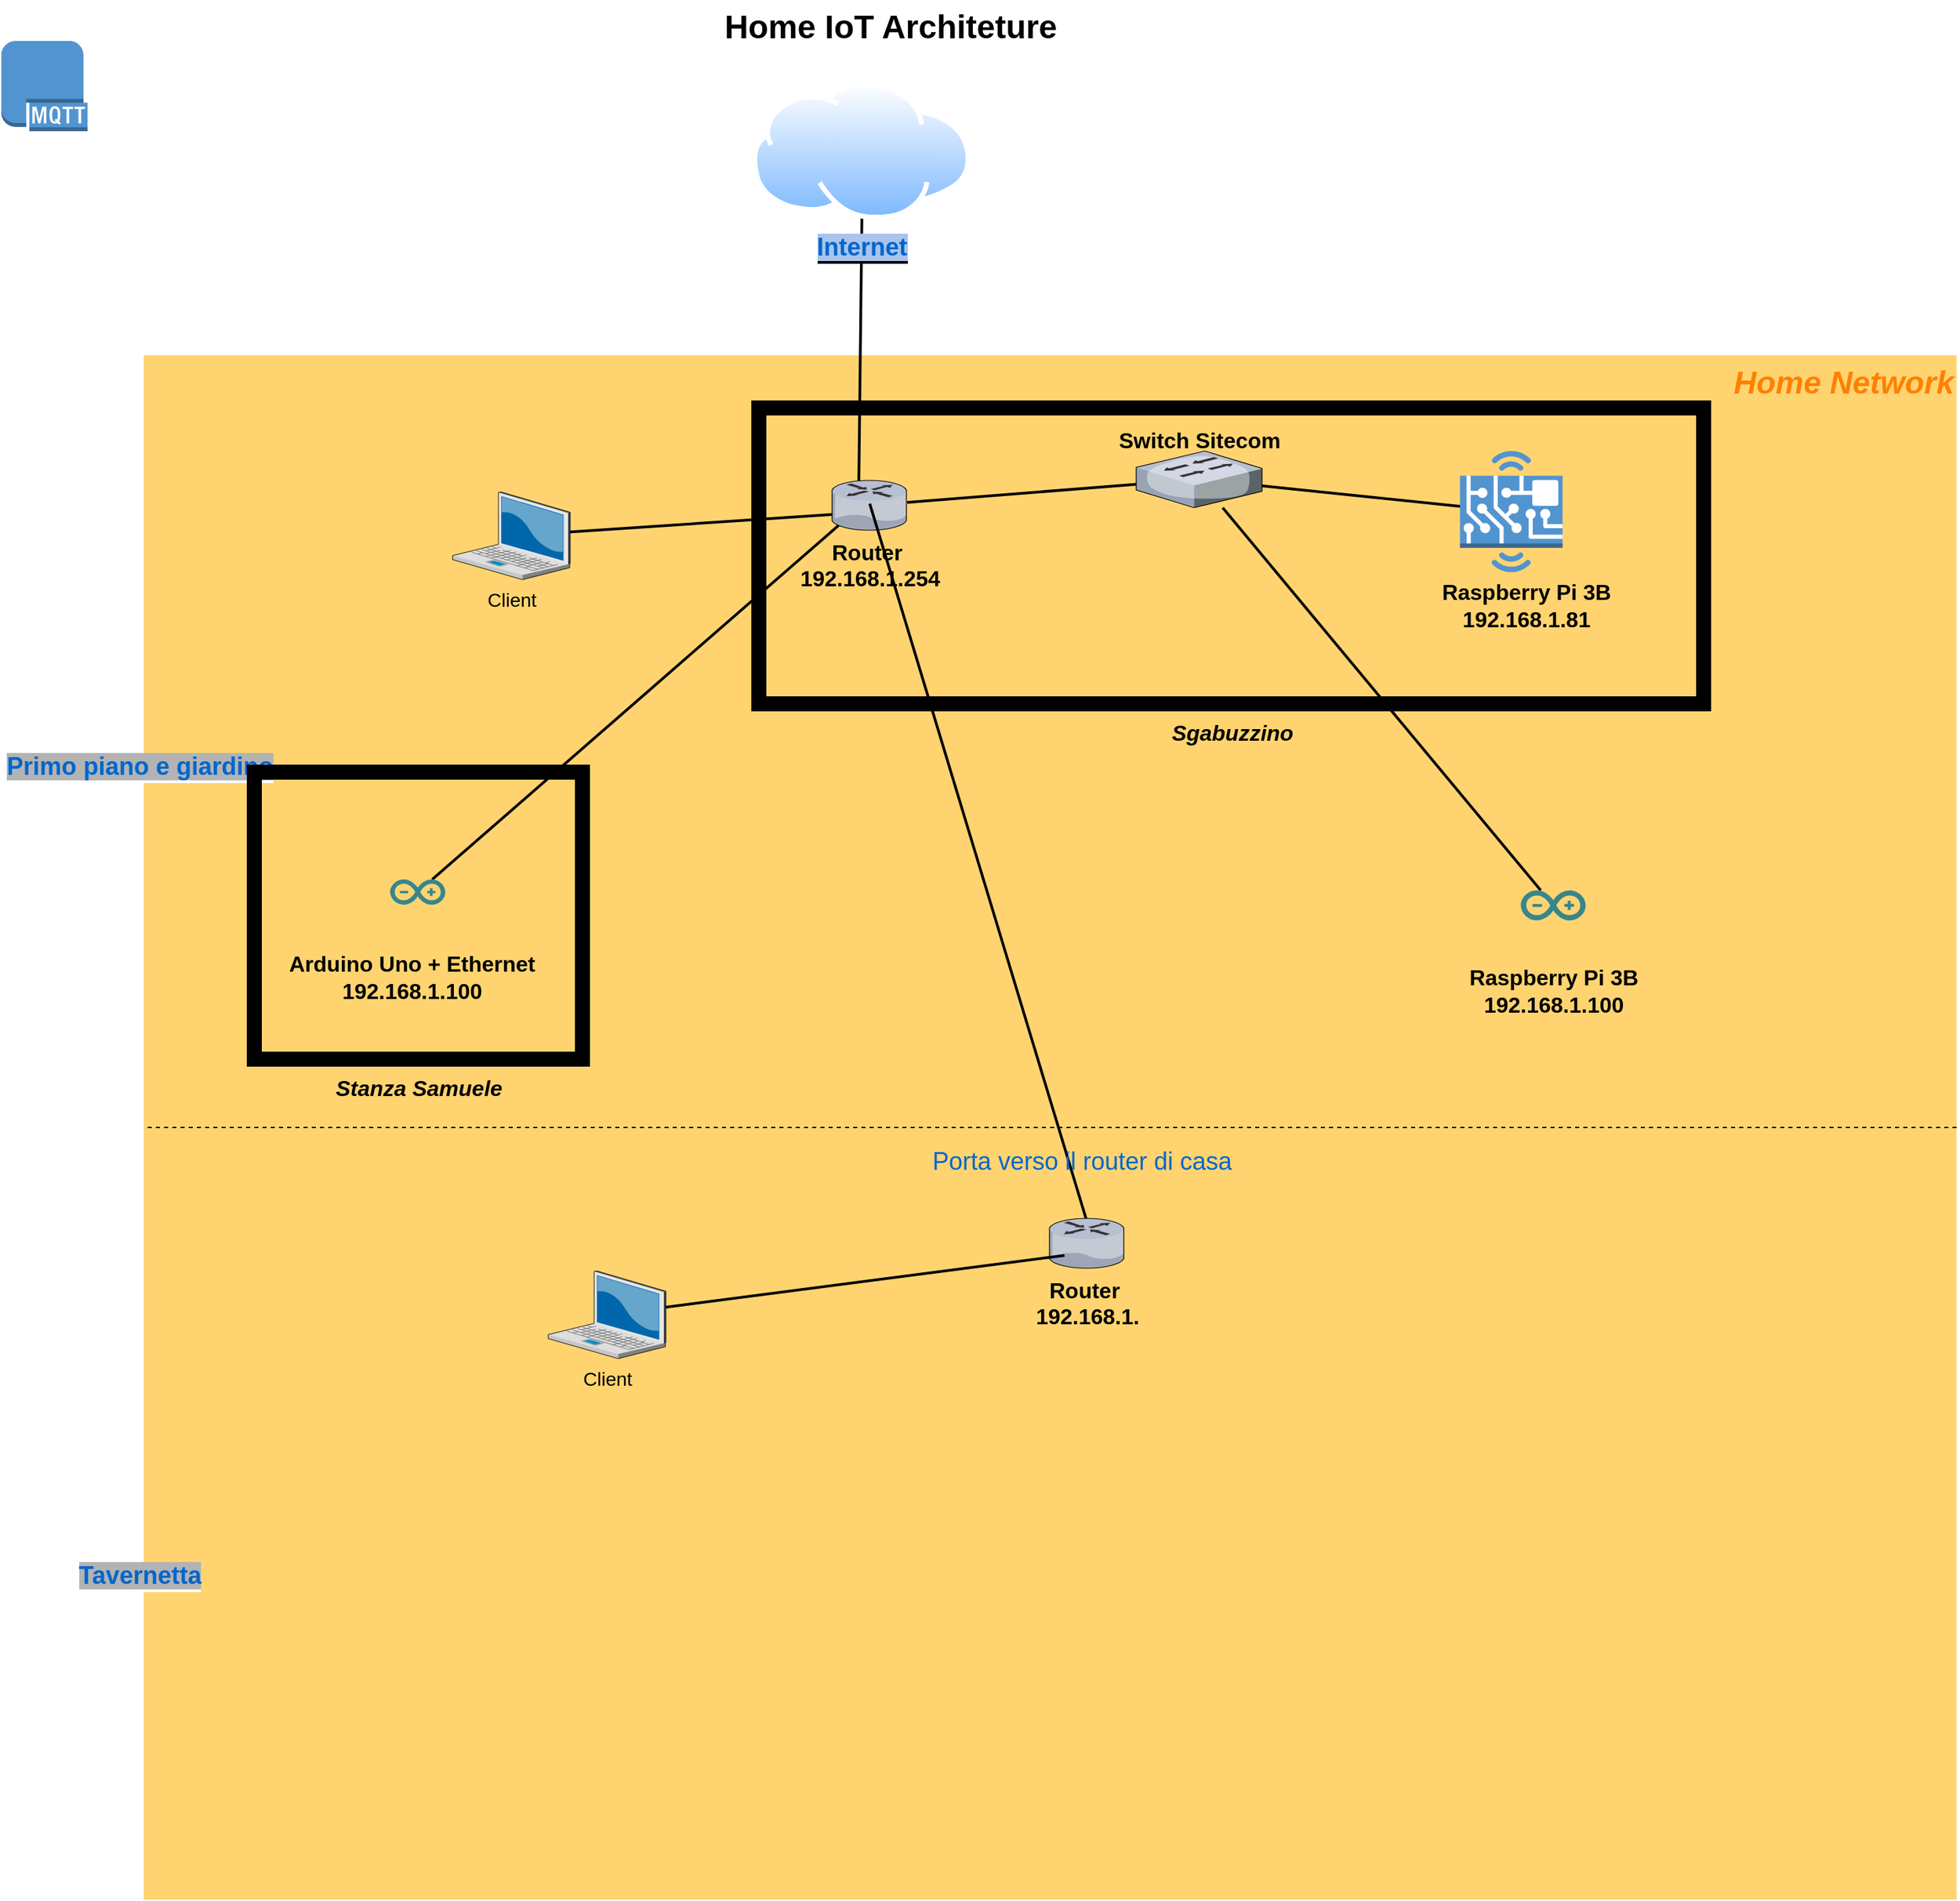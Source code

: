 <mxfile version="20.8.5" type="github">
  <diagram name="Page-1" id="e3a06f82-3646-2815-327d-82caf3d4e204">
    <mxGraphModel dx="2607" dy="1375" grid="1" gridSize="10" guides="1" tooltips="1" connect="1" arrows="1" fold="1" page="1" pageScale="1.5" pageWidth="1169" pageHeight="826" background="none" math="0" shadow="0">
      <root>
        <mxCell id="0" style=";html=1;" />
        <mxCell id="1" style=";html=1;" parent="0" />
        <mxCell id="JWaV_-7sBsLBWSCKmQxA-106" value="" style="group" vertex="1" connectable="0" parent="1">
          <mxGeometry x="210" y="310" width="1350" height="1130" as="geometry" />
        </mxCell>
        <mxCell id="JWaV_-7sBsLBWSCKmQxA-105" value="" style="group;movable=1;resizable=1;rotatable=1;deletable=1;editable=1;connectable=1;" vertex="1" connectable="0" parent="JWaV_-7sBsLBWSCKmQxA-106">
          <mxGeometry width="1350" height="1130" as="geometry" />
        </mxCell>
        <mxCell id="6a7d8f32e03d9370-57" value="&lt;div style=&quot;&quot;&gt;&lt;span style=&quot;background-color: initial;&quot;&gt;&lt;font style=&quot;font-size: 23px;&quot; color=&quot;#ff8000&quot;&gt;&lt;b&gt;&lt;i&gt;Home Network&lt;/i&gt;&lt;/b&gt;&lt;/font&gt;&lt;/span&gt;&lt;/div&gt;" style="whiteSpace=wrap;html=1;fillColor=#FFD470;gradientColor=none;fontSize=14;strokeColor=none;verticalAlign=top;align=right;" parent="JWaV_-7sBsLBWSCKmQxA-105" vertex="1">
          <mxGeometry x="24.107" width="1325.893" height="1130" as="geometry" />
        </mxCell>
        <mxCell id="JWaV_-7sBsLBWSCKmQxA-92" value="&lt;font color=&quot;#0066cc&quot; style=&quot;font-size: 18px; background-color: rgb(179, 179, 179);&quot;&gt;&lt;b style=&quot;&quot;&gt;Primo piano e giardino&lt;/b&gt;&lt;/font&gt;" style="shape=image;html=1;verticalAlign=top;verticalLabelPosition=bottom;labelBackgroundColor=#ffffff;imageAspect=0;aspect=fixed;image=https://cdn1.iconfinder.com/data/icons/material-core/20/home-128.png;fontSize=9;fontColor=#B5739D;" vertex="1" parent="JWaV_-7sBsLBWSCKmQxA-105">
          <mxGeometry y="241.586" width="42.292" height="42.292" as="geometry" />
        </mxCell>
        <mxCell id="JWaV_-7sBsLBWSCKmQxA-96" value="" style="endArrow=none;dashed=1;html=1;rounded=0;fontSize=9;fontColor=#B5739D;exitX=1;exitY=0.5;exitDx=0;exitDy=0;entryX=0;entryY=0.5;entryDx=0;entryDy=0;" edge="1" parent="JWaV_-7sBsLBWSCKmQxA-105" source="6a7d8f32e03d9370-57" target="6a7d8f32e03d9370-57">
          <mxGeometry width="50" height="50" relative="1" as="geometry">
            <mxPoint x="747.321" y="467.586" as="sourcePoint" />
            <mxPoint x="787.5" y="428.621" as="targetPoint" />
          </mxGeometry>
        </mxCell>
        <mxCell id="JWaV_-7sBsLBWSCKmQxA-108" value="Client" style="verticalLabelPosition=bottom;aspect=fixed;html=1;verticalAlign=top;strokeColor=none;shape=mxgraph.citrix.laptop_2;fillColor=#66B2FF;gradientColor=#0066CC;fontSize=14;" vertex="1" parent="JWaV_-7sBsLBWSCKmQxA-105">
          <mxGeometry x="320" y="670" width="86" height="64.13" as="geometry" />
        </mxCell>
        <mxCell id="JWaV_-7sBsLBWSCKmQxA-98" value="&lt;font color=&quot;#0066cc&quot; style=&quot;font-size: 18px; background-color: rgb(179, 179, 179);&quot;&gt;&lt;b style=&quot;&quot;&gt;Tavernetta&lt;/b&gt;&lt;/font&gt;" style="shape=image;html=1;verticalAlign=top;verticalLabelPosition=bottom;labelBackgroundColor=#ffffff;imageAspect=0;aspect=fixed;image=https://cdn1.iconfinder.com/data/icons/material-core/20/home-128.png;fontSize=9;fontColor=#B5739D;movable=1;resizable=1;rotatable=1;deletable=1;editable=1;connectable=1;" vertex="1" parent="JWaV_-7sBsLBWSCKmQxA-106">
          <mxGeometry y="833.862" width="42.292" height="42.292" as="geometry" />
        </mxCell>
        <mxCell id="6a7d8f32e03d9370-35" style="edgeStyle=none;rounded=0;html=1;startSize=10;endSize=10;jettySize=auto;orthogonalLoop=1;fontSize=14;endArrow=none;endFill=0;strokeWidth=2;entryX=0.059;entryY=0.678;entryDx=0;entryDy=0;entryPerimeter=0;" parent="1" source="6a7d8f32e03d9370-2" target="6a7d8f32e03d9370-13" edge="1">
          <mxGeometry relative="1" as="geometry">
            <mxPoint x="487" y="713.32" as="targetPoint" />
          </mxGeometry>
        </mxCell>
        <mxCell id="6a7d8f32e03d9370-2" value="Client" style="verticalLabelPosition=bottom;aspect=fixed;html=1;verticalAlign=top;strokeColor=none;shape=mxgraph.citrix.laptop_2;fillColor=#66B2FF;gradientColor=#0066CC;fontSize=14;" parent="1" vertex="1">
          <mxGeometry x="460" y="410" width="86" height="64.13" as="geometry" />
        </mxCell>
        <mxCell id="6a7d8f32e03d9370-62" value="Home IoT Architeture" style="text;strokeColor=none;fillColor=none;html=1;fontSize=24;fontStyle=1;verticalAlign=middle;align=center;" parent="1" vertex="1">
          <mxGeometry x="349" y="50" width="861" height="40" as="geometry" />
        </mxCell>
        <mxCell id="B9Zo2BwohG0ni2MZEKjd-18" style="edgeStyle=none;rounded=0;html=1;startSize=10;endSize=10;jettySize=auto;orthogonalLoop=1;fontSize=14;endArrow=none;endFill=0;strokeWidth=2;entryX=0.355;entryY=0.256;entryDx=0;entryDy=0;entryPerimeter=0;exitX=0.503;exitY=0.893;exitDx=0;exitDy=0;exitPerimeter=0;" parent="1" source="B9Zo2BwohG0ni2MZEKjd-16" target="6a7d8f32e03d9370-13" edge="1">
          <mxGeometry relative="1" as="geometry">
            <mxPoint x="606" y="461.709" as="sourcePoint" />
            <mxPoint x="753.245" y="356.247" as="targetPoint" />
          </mxGeometry>
        </mxCell>
        <mxCell id="B9Zo2BwohG0ni2MZEKjd-16" value="&lt;span style=&quot;background-color: rgb(169, 196, 235);&quot;&gt;&lt;font color=&quot;#0066cc&quot;&gt;&lt;b&gt;Internet&lt;/b&gt;&lt;/font&gt;&lt;/span&gt;" style="aspect=fixed;perimeter=ellipsePerimeter;html=1;align=center;shadow=0;dashed=0;spacingTop=3;image;image=img/lib/active_directory/internet_cloud.svg;labelBackgroundColor=#000000;fontSize=18;fontColor=#FF8000;" parent="1" vertex="1">
          <mxGeometry x="679" y="110" width="160" height="100.8" as="geometry" />
        </mxCell>
        <mxCell id="B9Zo2BwohG0ni2MZEKjd-23" value="" style="group" parent="1" vertex="1" connectable="0">
          <mxGeometry x="720" y="360" width="90" height="78" as="geometry" />
        </mxCell>
        <mxCell id="6a7d8f32e03d9370-13" value="&lt;b style=&quot;border-color: var(--border-color); font-size: 16px;&quot;&gt;Router&amp;nbsp;&lt;br&gt;192.168.1.254&lt;br&gt;&lt;/b&gt;" style="verticalLabelPosition=bottom;aspect=fixed;html=1;verticalAlign=top;strokeColor=none;shape=mxgraph.citrix.router;fillColor=#66B2FF;gradientColor=#0066CC;fontSize=14;" parent="B9Zo2BwohG0ni2MZEKjd-23" vertex="1">
          <mxGeometry x="17.5" y="41.5" width="55" height="36.5" as="geometry" />
        </mxCell>
        <mxCell id="B9Zo2BwohG0ni2MZEKjd-24" style="edgeStyle=none;rounded=0;html=1;startSize=10;endSize=10;jettySize=auto;orthogonalLoop=1;fontSize=14;endArrow=none;endFill=0;strokeWidth=2;" parent="1" source="JWaV_-7sBsLBWSCKmQxA-74" target="JWaV_-7sBsLBWSCKmQxA-85" edge="1">
          <mxGeometry relative="1" as="geometry">
            <mxPoint x="1093" y="482.03" as="sourcePoint" />
            <mxPoint x="753.245" y="356.247" as="targetPoint" />
          </mxGeometry>
        </mxCell>
        <mxCell id="B9Zo2BwohG0ni2MZEKjd-26" value="" style="outlineConnect=0;dashed=0;verticalLabelPosition=bottom;verticalAlign=top;align=center;html=1;shape=mxgraph.aws3.mqtt_protocol;fillColor=#5294CF;gradientColor=none;labelBackgroundColor=#000000;fontSize=18;fontColor=#FF8000;" parent="1" vertex="1">
          <mxGeometry x="130" y="80" width="63" height="66" as="geometry" />
        </mxCell>
        <mxCell id="JWaV_-7sBsLBWSCKmQxA-23" style="edgeStyle=none;rounded=0;html=1;startSize=10;endSize=10;jettySize=auto;orthogonalLoop=1;fontSize=14;endArrow=none;endFill=0;strokeWidth=2;entryX=0.087;entryY=0.903;entryDx=0;entryDy=0;entryPerimeter=0;" edge="1" parent="1" source="JWaV_-7sBsLBWSCKmQxA-20" target="6a7d8f32e03d9370-13">
          <mxGeometry relative="1" as="geometry">
            <mxPoint x="753.245" y="356.247" as="targetPoint" />
            <mxPoint x="556" y="434.915" as="sourcePoint" />
          </mxGeometry>
        </mxCell>
        <mxCell id="JWaV_-7sBsLBWSCKmQxA-24" style="edgeStyle=none;html=1;startSize=10;endSize=10;jettySize=auto;orthogonalLoop=1;fontSize=9;endArrow=none;endFill=0;strokeWidth=2;rounded=0;" edge="1" parent="1" source="JWaV_-7sBsLBWSCKmQxA-15" target="JWaV_-7sBsLBWSCKmQxA-85">
          <mxGeometry relative="1" as="geometry">
            <mxPoint x="763.245" y="366.247" as="targetPoint" />
            <mxPoint x="674.096" y="541.5" as="sourcePoint" />
          </mxGeometry>
        </mxCell>
        <mxCell id="JWaV_-7sBsLBWSCKmQxA-35" value="" style="group" vertex="1" connectable="0" parent="1">
          <mxGeometry x="1190" y="650" width="150" height="150" as="geometry" />
        </mxCell>
        <mxCell id="JWaV_-7sBsLBWSCKmQxA-17" value="" style="group" vertex="1" connectable="0" parent="JWaV_-7sBsLBWSCKmQxA-35">
          <mxGeometry x="11" width="128" height="128" as="geometry" />
        </mxCell>
        <mxCell id="JWaV_-7sBsLBWSCKmQxA-13" value="" style="shape=image;html=1;verticalAlign=top;verticalLabelPosition=bottom;labelBackgroundColor=#ffffff;imageAspect=0;aspect=fixed;image=https://cdn2.iconfinder.com/data/icons/electronic-13/480/3-electronic-arduino-chipset-icon-2-128.png" vertex="1" parent="JWaV_-7sBsLBWSCKmQxA-17">
          <mxGeometry width="128" height="128" as="geometry" />
        </mxCell>
        <mxCell id="JWaV_-7sBsLBWSCKmQxA-15" value="" style="dashed=0;outlineConnect=0;html=1;align=center;labelPosition=center;verticalLabelPosition=bottom;verticalAlign=top;shape=mxgraph.weblogos.arduino;fillColor=#36868D;strokeColor=none" vertex="1" parent="JWaV_-7sBsLBWSCKmQxA-17">
          <mxGeometry x="40.3" y="51.5" width="47.4" height="22" as="geometry" />
        </mxCell>
        <mxCell id="JWaV_-7sBsLBWSCKmQxA-34" value="&lt;font color=&quot;#000000&quot; style=&quot;font-size: 16px;&quot;&gt;&lt;b&gt;Raspberry Pi 3B&lt;br&gt;192.168.1.100&lt;/b&gt;&lt;/font&gt;" style="text;html=1;align=center;verticalAlign=middle;resizable=0;points=[];autosize=1;strokeColor=none;fillColor=none;fontColor=#FF8000;" vertex="1" parent="JWaV_-7sBsLBWSCKmQxA-35">
          <mxGeometry y="100" width="150" height="50" as="geometry" />
        </mxCell>
        <mxCell id="JWaV_-7sBsLBWSCKmQxA-37" value="" style="group" vertex="1" connectable="0" parent="1">
          <mxGeometry x="310" y="610" width="250" height="220" as="geometry" />
        </mxCell>
        <mxCell id="JWaV_-7sBsLBWSCKmQxA-33" value="" style="group" vertex="1" connectable="0" parent="JWaV_-7sBsLBWSCKmQxA-37">
          <mxGeometry x="50" y="40" width="175" height="150" as="geometry" />
        </mxCell>
        <mxCell id="JWaV_-7sBsLBWSCKmQxA-18" value="" style="group" vertex="1" connectable="0" parent="JWaV_-7sBsLBWSCKmQxA-33">
          <mxGeometry x="20" width="109" height="108" as="geometry" />
        </mxCell>
        <mxCell id="JWaV_-7sBsLBWSCKmQxA-19" value="&lt;span style=&quot;font-size: 18px; background-color: rgb(0, 0, 0);&quot;&gt;&lt;font color=&quot;#ff8000&quot;&gt;&lt;br&gt;&lt;/font&gt;&lt;/span&gt;" style="shape=image;html=1;verticalAlign=top;verticalLabelPosition=bottom;labelBackgroundColor=#ffffff;imageAspect=0;aspect=fixed;image=https://cdn2.iconfinder.com/data/icons/electronic-13/480/3-electronic-arduino-chipset-icon-2-128.png" vertex="1" parent="JWaV_-7sBsLBWSCKmQxA-18">
          <mxGeometry width="108" height="108" as="geometry" />
        </mxCell>
        <mxCell id="JWaV_-7sBsLBWSCKmQxA-20" value="" style="dashed=0;outlineConnect=0;html=1;align=center;labelPosition=center;verticalLabelPosition=bottom;verticalAlign=top;shape=mxgraph.weblogos.arduino;fillColor=#36868D;strokeColor=none" vertex="1" parent="JWaV_-7sBsLBWSCKmQxA-18">
          <mxGeometry x="34.318" y="43.453" width="40.364" height="18.562" as="geometry" />
        </mxCell>
        <mxCell id="JWaV_-7sBsLBWSCKmQxA-32" value="&lt;font color=&quot;#000000&quot; style=&quot;font-size: 16px;&quot;&gt;&lt;b&gt;Arduino Uno + Ethernet&lt;br&gt;192.168.1.100&lt;/b&gt;&lt;/font&gt;" style="text;html=1;align=center;verticalAlign=middle;resizable=0;points=[];autosize=1;strokeColor=none;fillColor=none;fontColor=#FF8000;" vertex="1" parent="JWaV_-7sBsLBWSCKmQxA-33">
          <mxGeometry x="-30" y="90" width="200" height="50" as="geometry" />
        </mxCell>
        <mxCell id="JWaV_-7sBsLBWSCKmQxA-36" value="&lt;b&gt;&lt;i&gt;Stanza Samuele&lt;/i&gt;&lt;/b&gt;" style="verticalLabelPosition=bottom;html=1;verticalAlign=top;align=center;shape=mxgraph.floorplan.room;fillColor=strokeColor;labelBackgroundColor=none;fontSize=16;fontColor=#000000;" vertex="1" parent="JWaV_-7sBsLBWSCKmQxA-37">
          <mxGeometry width="250" height="220" as="geometry" />
        </mxCell>
        <mxCell id="JWaV_-7sBsLBWSCKmQxA-63" value="" style="group" vertex="1" connectable="0" parent="1">
          <mxGeometry x="679" y="343.5" width="701" height="226.5" as="geometry" />
        </mxCell>
        <mxCell id="JWaV_-7sBsLBWSCKmQxA-69" value="&lt;b&gt;&lt;i&gt;Sgabuzzino&lt;/i&gt;&lt;/b&gt;" style="verticalLabelPosition=bottom;html=1;verticalAlign=top;align=center;shape=mxgraph.floorplan.room;fillColor=strokeColor;labelBackgroundColor=none;fontSize=16;fontColor=#000000;" vertex="1" parent="JWaV_-7sBsLBWSCKmQxA-63">
          <mxGeometry width="701" height="226.5" as="geometry" />
        </mxCell>
        <mxCell id="JWaV_-7sBsLBWSCKmQxA-85" value="&lt;font color=&quot;#000000&quot;&gt;&lt;span style=&quot;font-size: 16px;&quot;&gt;&lt;b&gt;Switch Sitecom&lt;/b&gt;&lt;/span&gt;&lt;/font&gt;" style="verticalLabelPosition=bottom;sketch=0;aspect=fixed;html=1;verticalAlign=top;strokeColor=none;align=center;outlineConnect=0;shape=mxgraph.citrix.switch;labelBackgroundColor=none;fontSize=18;fontColor=#B5739D;spacingTop=-67;" vertex="1" parent="JWaV_-7sBsLBWSCKmQxA-63">
          <mxGeometry x="281" y="36.5" width="92" height="41.5" as="geometry" />
        </mxCell>
        <mxCell id="JWaV_-7sBsLBWSCKmQxA-79" value="" style="group" vertex="1" connectable="0" parent="1">
          <mxGeometry x="1170" y="380" width="167" height="150" as="geometry" />
        </mxCell>
        <mxCell id="JWaV_-7sBsLBWSCKmQxA-30" value="&lt;font color=&quot;#000000&quot; style=&quot;font-size: 16px;&quot;&gt;&lt;b&gt;Raspberry Pi 3B&lt;br&gt;192.168.1.81&lt;/b&gt;&lt;/font&gt;" style="text;html=1;align=center;verticalAlign=middle;resizable=0;points=[];autosize=1;strokeColor=none;fillColor=none;fontColor=#FF8000;" vertex="1" parent="JWaV_-7sBsLBWSCKmQxA-79">
          <mxGeometry y="88.235" width="150" height="50" as="geometry" />
        </mxCell>
        <mxCell id="JWaV_-7sBsLBWSCKmQxA-71" value="" style="group" vertex="1" connectable="0" parent="JWaV_-7sBsLBWSCKmQxA-79">
          <mxGeometry x="26.791" width="140.209" height="150" as="geometry" />
        </mxCell>
        <mxCell id="JWaV_-7sBsLBWSCKmQxA-72" value="" style="group" vertex="1" connectable="0" parent="JWaV_-7sBsLBWSCKmQxA-71">
          <mxGeometry width="75.016" height="88.676" as="geometry" />
        </mxCell>
        <mxCell id="JWaV_-7sBsLBWSCKmQxA-73" value="" style="outlineConnect=0;dashed=0;verticalLabelPosition=bottom;verticalAlign=top;align=center;html=1;shape=mxgraph.aws3.hardware_board;fillColor=#5294CF;gradientColor=none;labelBackgroundColor=#000000;fontSize=18;fontColor=#FF8000;" vertex="1" parent="JWaV_-7sBsLBWSCKmQxA-72">
          <mxGeometry width="75.016" height="88.676" as="geometry" />
        </mxCell>
        <mxCell id="JWaV_-7sBsLBWSCKmQxA-74" value="" style="shape=image;html=1;verticalAlign=top;verticalLabelPosition=bottom;labelBackgroundColor=#ffffff;imageAspect=0;aspect=fixed;image=https://cdn1.iconfinder.com/data/icons/fruit-136/64/Fruit_iconfree_Filled_Outline_raspberry-healthy-organic-food-fruit_icon-128.png;fontSize=18;fontColor=#FF8000;" vertex="1" parent="JWaV_-7sBsLBWSCKmQxA-72">
          <mxGeometry x="20.54" y="27.574" width="33.529" height="33.529" as="geometry" />
        </mxCell>
        <mxCell id="JWaV_-7sBsLBWSCKmQxA-89" style="edgeStyle=none;rounded=0;html=1;startSize=10;endSize=10;jettySize=auto;orthogonalLoop=1;fontSize=14;endArrow=none;endFill=0;strokeWidth=2;" edge="1" parent="1" source="JWaV_-7sBsLBWSCKmQxA-85" target="6a7d8f32e03d9370-13">
          <mxGeometry relative="1" as="geometry">
            <mxPoint x="1227.332" y="432.605" as="sourcePoint" />
            <mxPoint x="1062.0" y="415.507" as="targetPoint" />
          </mxGeometry>
        </mxCell>
        <mxCell id="JWaV_-7sBsLBWSCKmQxA-102" style="edgeStyle=none;rounded=0;html=1;startSize=10;endSize=10;jettySize=auto;orthogonalLoop=1;fontSize=14;endArrow=none;endFill=0;strokeWidth=2;entryX=0.502;entryY=0.467;entryDx=0;entryDy=0;entryPerimeter=0;exitX=0.576;exitY=0.446;exitDx=0;exitDy=0;exitPerimeter=0;" edge="1" parent="1" source="JWaV_-7sBsLBWSCKmQxA-100" target="6a7d8f32e03d9370-13">
          <mxGeometry relative="1" as="geometry">
            <mxPoint x="752.285" y="444.46" as="targetPoint" />
            <mxPoint x="455.148" y="703.453" as="sourcePoint" />
          </mxGeometry>
        </mxCell>
        <mxCell id="JWaV_-7sBsLBWSCKmQxA-107" value="" style="group" vertex="1" connectable="0" parent="1">
          <mxGeometry x="800" y="880" width="240" height="98" as="geometry" />
        </mxCell>
        <mxCell id="JWaV_-7sBsLBWSCKmQxA-99" value="" style="group" vertex="1" connectable="0" parent="JWaV_-7sBsLBWSCKmQxA-107">
          <mxGeometry x="79" y="20" width="90" height="78" as="geometry" />
        </mxCell>
        <mxCell id="JWaV_-7sBsLBWSCKmQxA-100" value="&lt;b style=&quot;border-color: var(--border-color); font-size: 16px;&quot;&gt;Router&amp;nbsp;&lt;br&gt;192.168.1.&lt;br&gt;&lt;/b&gt;" style="verticalLabelPosition=bottom;aspect=fixed;html=1;verticalAlign=top;strokeColor=none;shape=mxgraph.citrix.router;fillColor=#66B2FF;gradientColor=#0066CC;fontSize=14;" vertex="1" parent="JWaV_-7sBsLBWSCKmQxA-99">
          <mxGeometry x="17.5" y="41.5" width="55" height="36.5" as="geometry" />
        </mxCell>
        <mxCell id="JWaV_-7sBsLBWSCKmQxA-101" value="Porta verso il router di casa" style="text;html=1;align=center;verticalAlign=middle;resizable=0;points=[];autosize=1;strokeColor=none;fillColor=none;fontSize=18;fontColor=#0066CC;" vertex="1" parent="JWaV_-7sBsLBWSCKmQxA-107">
          <mxGeometry width="240" height="40" as="geometry" />
        </mxCell>
        <mxCell id="JWaV_-7sBsLBWSCKmQxA-109" style="edgeStyle=none;rounded=0;html=1;startSize=10;endSize=10;jettySize=auto;orthogonalLoop=1;fontSize=14;endArrow=none;endFill=0;strokeWidth=2;entryX=0.201;entryY=0.743;entryDx=0;entryDy=0;entryPerimeter=0;" edge="1" parent="1" source="JWaV_-7sBsLBWSCKmQxA-108" target="JWaV_-7sBsLBWSCKmQxA-100">
          <mxGeometry relative="1" as="geometry">
            <mxPoint x="750.745" y="436.247" as="targetPoint" />
            <mxPoint x="556" y="449.204" as="sourcePoint" />
          </mxGeometry>
        </mxCell>
      </root>
    </mxGraphModel>
  </diagram>
</mxfile>
